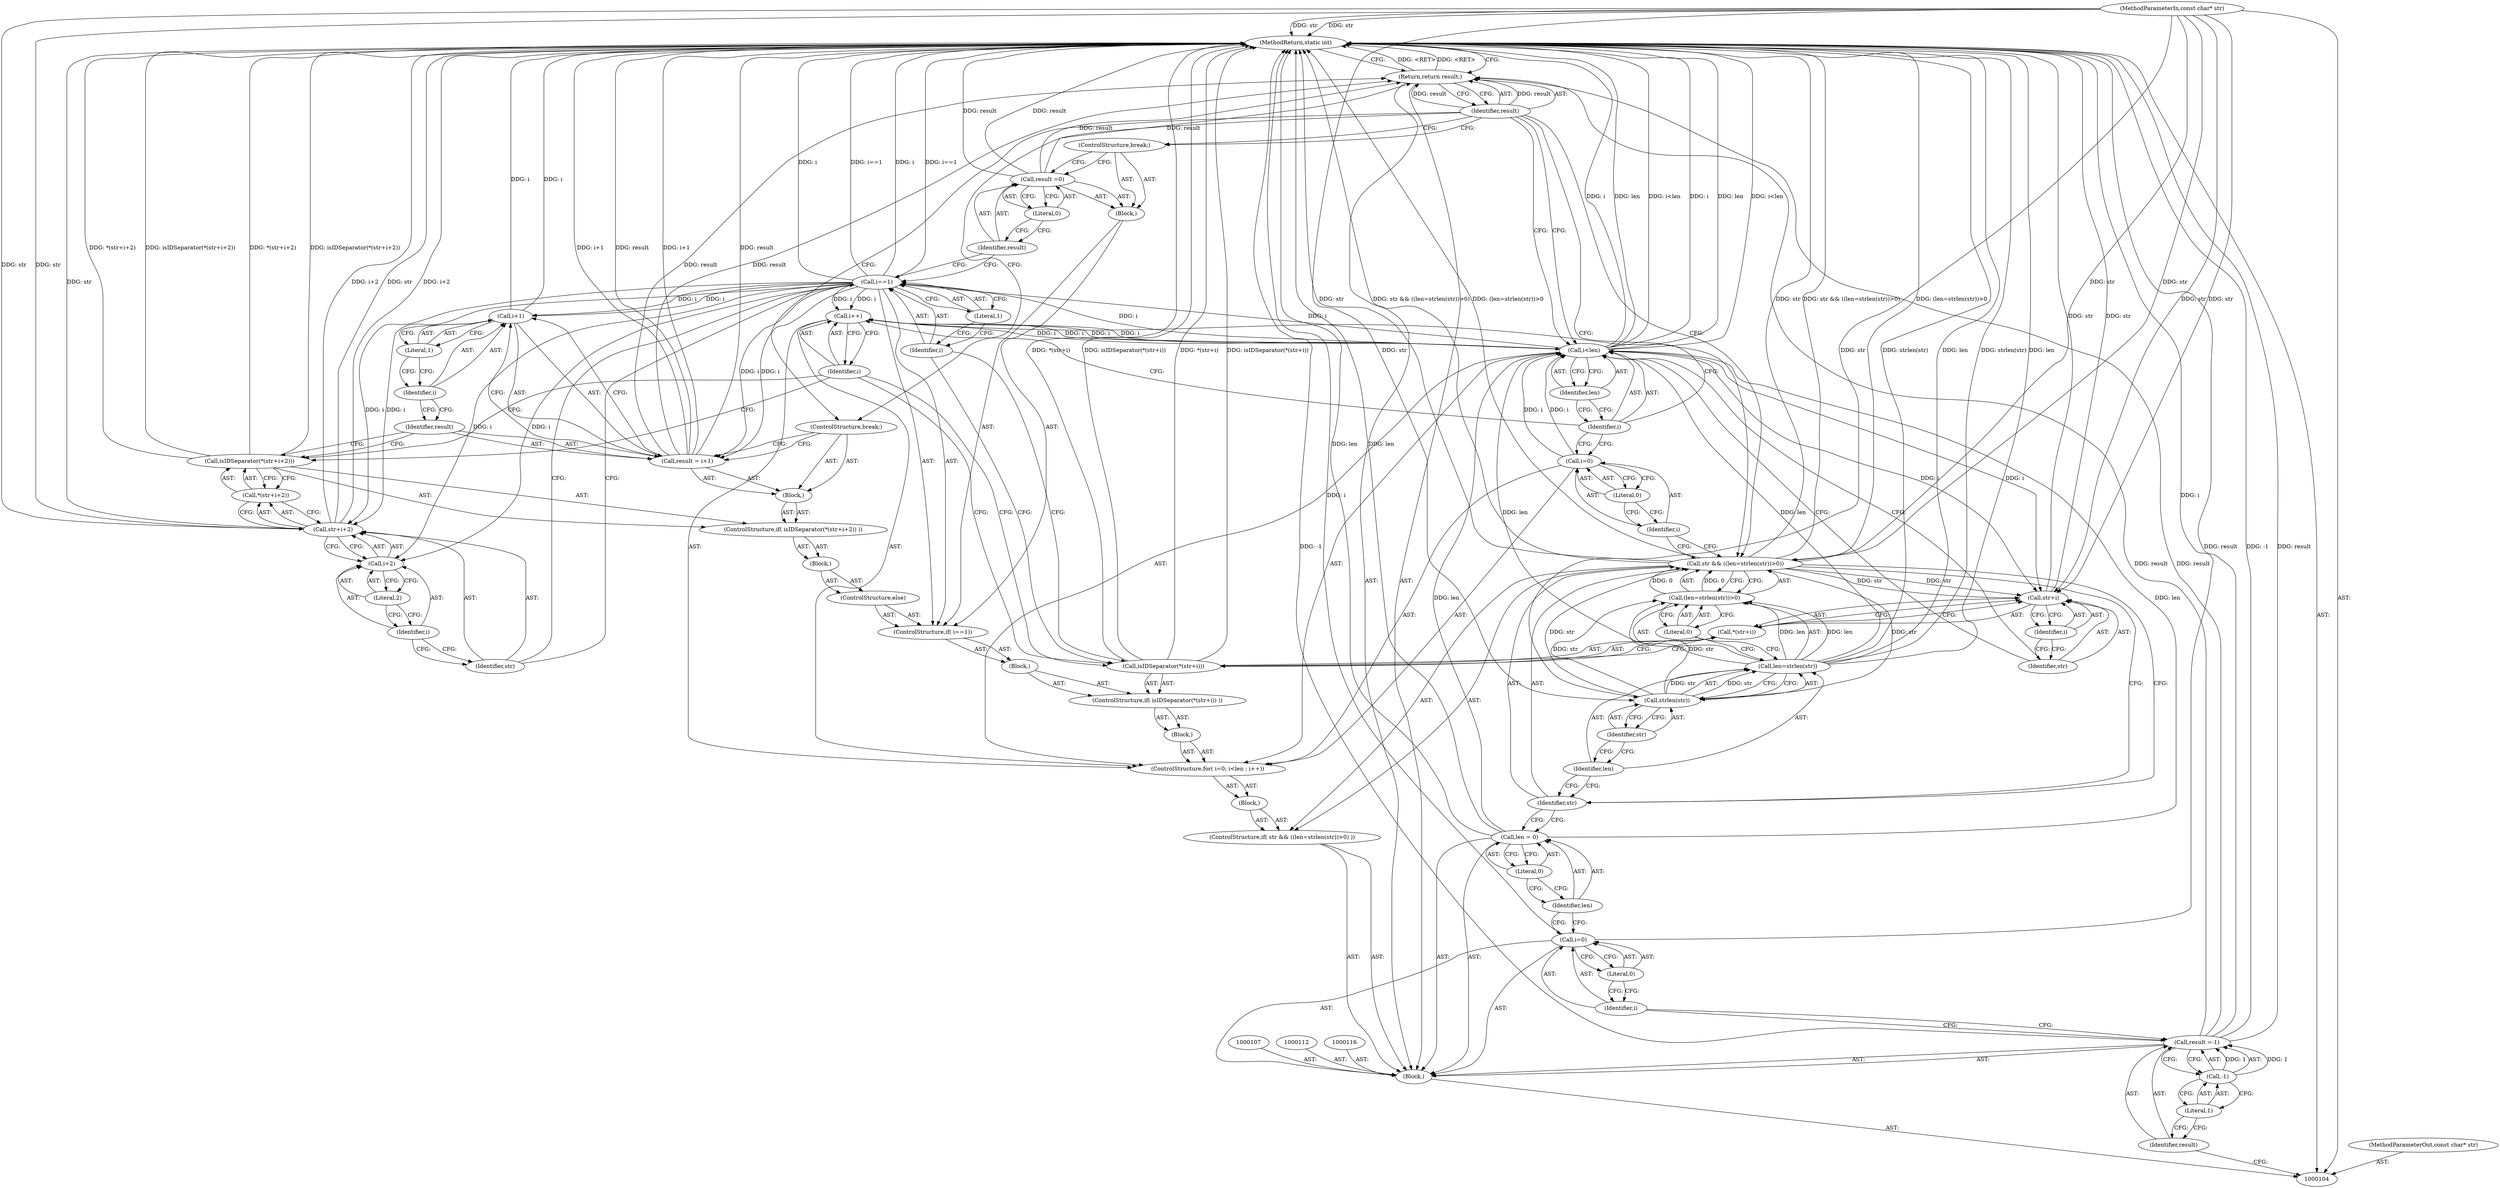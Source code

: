 digraph "0_php-src_97eff7eb57fc2320c267a949cffd622c38712484?w=1_19" {
"1000175" [label="(MethodReturn,static int)"];
"1000105" [label="(MethodParameterIn,const char* str)"];
"1000231" [label="(MethodParameterOut,const char* str)"];
"1000150" [label="(Literal,1)"];
"1000151" [label="(Block,)"];
"1000147" [label="(ControlStructure,if( i==1))"];
"1000148" [label="(Call,i==1)"];
"1000149" [label="(Identifier,i)"];
"1000154" [label="(Literal,0)"];
"1000152" [label="(Call,result =0)"];
"1000153" [label="(Identifier,result)"];
"1000155" [label="(ControlStructure,break;)"];
"1000157" [label="(Block,)"];
"1000156" [label="(ControlStructure,else)"];
"1000160" [label="(Call,*(str+i+2))"];
"1000161" [label="(Call,str+i+2)"];
"1000162" [label="(Identifier,str)"];
"1000163" [label="(Call,i+2)"];
"1000164" [label="(Identifier,i)"];
"1000165" [label="(Literal,2)"];
"1000166" [label="(Block,)"];
"1000158" [label="(ControlStructure,if( isIDSeparator(*(str+i+2)) ))"];
"1000159" [label="(Call,isIDSeparator(*(str+i+2)))"];
"1000169" [label="(Call,i+1)"];
"1000170" [label="(Identifier,i)"];
"1000171" [label="(Literal,1)"];
"1000167" [label="(Call,result = i+1)"];
"1000168" [label="(Identifier,result)"];
"1000172" [label="(ControlStructure,break;)"];
"1000106" [label="(Block,)"];
"1000173" [label="(Return,return result;)"];
"1000174" [label="(Identifier,result)"];
"1000110" [label="(Call,-1)"];
"1000111" [label="(Literal,1)"];
"1000108" [label="(Call,result =-1)"];
"1000109" [label="(Identifier,result)"];
"1000113" [label="(Call,i=0)"];
"1000114" [label="(Identifier,i)"];
"1000115" [label="(Literal,0)"];
"1000119" [label="(Literal,0)"];
"1000117" [label="(Call,len = 0)"];
"1000118" [label="(Identifier,len)"];
"1000123" [label="(Call,(len=strlen(str))>0)"];
"1000124" [label="(Call,len=strlen(str))"];
"1000125" [label="(Identifier,len)"];
"1000126" [label="(Call,strlen(str))"];
"1000120" [label="(ControlStructure,if( str && ((len=strlen(str))>0) ))"];
"1000127" [label="(Identifier,str)"];
"1000128" [label="(Literal,0)"];
"1000129" [label="(Block,)"];
"1000121" [label="(Call,str && ((len=strlen(str))>0))"];
"1000122" [label="(Identifier,str)"];
"1000133" [label="(Literal,0)"];
"1000134" [label="(Call,i<len)"];
"1000135" [label="(Identifier,i)"];
"1000136" [label="(Identifier,len)"];
"1000137" [label="(Call,i++)"];
"1000138" [label="(Identifier,i)"];
"1000139" [label="(Block,)"];
"1000130" [label="(ControlStructure,for( i=0; i<len ; i++))"];
"1000131" [label="(Call,i=0)"];
"1000132" [label="(Identifier,i)"];
"1000142" [label="(Call,*(str+i))"];
"1000143" [label="(Call,str+i)"];
"1000144" [label="(Identifier,str)"];
"1000145" [label="(Identifier,i)"];
"1000146" [label="(Block,)"];
"1000140" [label="(ControlStructure,if( isIDSeparator(*(str+i)) ))"];
"1000141" [label="(Call,isIDSeparator(*(str+i)))"];
"1000175" -> "1000104"  [label="AST: "];
"1000175" -> "1000173"  [label="CFG: "];
"1000173" -> "1000175"  [label="DDG: <RET>"];
"1000141" -> "1000175"  [label="DDG: *(str+i)"];
"1000141" -> "1000175"  [label="DDG: isIDSeparator(*(str+i))"];
"1000124" -> "1000175"  [label="DDG: len"];
"1000124" -> "1000175"  [label="DDG: strlen(str)"];
"1000167" -> "1000175"  [label="DDG: i+1"];
"1000167" -> "1000175"  [label="DDG: result"];
"1000105" -> "1000175"  [label="DDG: str"];
"1000121" -> "1000175"  [label="DDG: str && ((len=strlen(str))>0)"];
"1000121" -> "1000175"  [label="DDG: (len=strlen(str))>0"];
"1000121" -> "1000175"  [label="DDG: str"];
"1000152" -> "1000175"  [label="DDG: result"];
"1000117" -> "1000175"  [label="DDG: len"];
"1000169" -> "1000175"  [label="DDG: i"];
"1000159" -> "1000175"  [label="DDG: isIDSeparator(*(str+i+2))"];
"1000159" -> "1000175"  [label="DDG: *(str+i+2)"];
"1000113" -> "1000175"  [label="DDG: i"];
"1000143" -> "1000175"  [label="DDG: str"];
"1000134" -> "1000175"  [label="DDG: i<len"];
"1000134" -> "1000175"  [label="DDG: i"];
"1000134" -> "1000175"  [label="DDG: len"];
"1000148" -> "1000175"  [label="DDG: i"];
"1000148" -> "1000175"  [label="DDG: i==1"];
"1000108" -> "1000175"  [label="DDG: -1"];
"1000108" -> "1000175"  [label="DDG: result"];
"1000161" -> "1000175"  [label="DDG: i+2"];
"1000161" -> "1000175"  [label="DDG: str"];
"1000105" -> "1000104"  [label="AST: "];
"1000105" -> "1000175"  [label="DDG: str"];
"1000105" -> "1000121"  [label="DDG: str"];
"1000105" -> "1000126"  [label="DDG: str"];
"1000105" -> "1000143"  [label="DDG: str"];
"1000105" -> "1000161"  [label="DDG: str"];
"1000231" -> "1000104"  [label="AST: "];
"1000150" -> "1000148"  [label="AST: "];
"1000150" -> "1000149"  [label="CFG: "];
"1000148" -> "1000150"  [label="CFG: "];
"1000151" -> "1000147"  [label="AST: "];
"1000152" -> "1000151"  [label="AST: "];
"1000155" -> "1000151"  [label="AST: "];
"1000147" -> "1000146"  [label="AST: "];
"1000148" -> "1000147"  [label="AST: "];
"1000151" -> "1000147"  [label="AST: "];
"1000156" -> "1000147"  [label="AST: "];
"1000148" -> "1000147"  [label="AST: "];
"1000148" -> "1000150"  [label="CFG: "];
"1000149" -> "1000148"  [label="AST: "];
"1000150" -> "1000148"  [label="AST: "];
"1000153" -> "1000148"  [label="CFG: "];
"1000162" -> "1000148"  [label="CFG: "];
"1000148" -> "1000175"  [label="DDG: i"];
"1000148" -> "1000175"  [label="DDG: i==1"];
"1000148" -> "1000137"  [label="DDG: i"];
"1000134" -> "1000148"  [label="DDG: i"];
"1000148" -> "1000161"  [label="DDG: i"];
"1000148" -> "1000163"  [label="DDG: i"];
"1000148" -> "1000167"  [label="DDG: i"];
"1000148" -> "1000169"  [label="DDG: i"];
"1000149" -> "1000148"  [label="AST: "];
"1000149" -> "1000141"  [label="CFG: "];
"1000150" -> "1000149"  [label="CFG: "];
"1000154" -> "1000152"  [label="AST: "];
"1000154" -> "1000153"  [label="CFG: "];
"1000152" -> "1000154"  [label="CFG: "];
"1000152" -> "1000151"  [label="AST: "];
"1000152" -> "1000154"  [label="CFG: "];
"1000153" -> "1000152"  [label="AST: "];
"1000154" -> "1000152"  [label="AST: "];
"1000155" -> "1000152"  [label="CFG: "];
"1000152" -> "1000175"  [label="DDG: result"];
"1000152" -> "1000173"  [label="DDG: result"];
"1000153" -> "1000152"  [label="AST: "];
"1000153" -> "1000148"  [label="CFG: "];
"1000154" -> "1000153"  [label="CFG: "];
"1000155" -> "1000151"  [label="AST: "];
"1000155" -> "1000152"  [label="CFG: "];
"1000174" -> "1000155"  [label="CFG: "];
"1000157" -> "1000156"  [label="AST: "];
"1000158" -> "1000157"  [label="AST: "];
"1000156" -> "1000147"  [label="AST: "];
"1000157" -> "1000156"  [label="AST: "];
"1000160" -> "1000159"  [label="AST: "];
"1000160" -> "1000161"  [label="CFG: "];
"1000161" -> "1000160"  [label="AST: "];
"1000159" -> "1000160"  [label="CFG: "];
"1000161" -> "1000160"  [label="AST: "];
"1000161" -> "1000163"  [label="CFG: "];
"1000162" -> "1000161"  [label="AST: "];
"1000163" -> "1000161"  [label="AST: "];
"1000160" -> "1000161"  [label="CFG: "];
"1000161" -> "1000175"  [label="DDG: i+2"];
"1000161" -> "1000175"  [label="DDG: str"];
"1000105" -> "1000161"  [label="DDG: str"];
"1000148" -> "1000161"  [label="DDG: i"];
"1000162" -> "1000161"  [label="AST: "];
"1000162" -> "1000148"  [label="CFG: "];
"1000164" -> "1000162"  [label="CFG: "];
"1000163" -> "1000161"  [label="AST: "];
"1000163" -> "1000165"  [label="CFG: "];
"1000164" -> "1000163"  [label="AST: "];
"1000165" -> "1000163"  [label="AST: "];
"1000161" -> "1000163"  [label="CFG: "];
"1000148" -> "1000163"  [label="DDG: i"];
"1000164" -> "1000163"  [label="AST: "];
"1000164" -> "1000162"  [label="CFG: "];
"1000165" -> "1000164"  [label="CFG: "];
"1000165" -> "1000163"  [label="AST: "];
"1000165" -> "1000164"  [label="CFG: "];
"1000163" -> "1000165"  [label="CFG: "];
"1000166" -> "1000158"  [label="AST: "];
"1000167" -> "1000166"  [label="AST: "];
"1000172" -> "1000166"  [label="AST: "];
"1000158" -> "1000157"  [label="AST: "];
"1000159" -> "1000158"  [label="AST: "];
"1000166" -> "1000158"  [label="AST: "];
"1000159" -> "1000158"  [label="AST: "];
"1000159" -> "1000160"  [label="CFG: "];
"1000160" -> "1000159"  [label="AST: "];
"1000168" -> "1000159"  [label="CFG: "];
"1000138" -> "1000159"  [label="CFG: "];
"1000159" -> "1000175"  [label="DDG: isIDSeparator(*(str+i+2))"];
"1000159" -> "1000175"  [label="DDG: *(str+i+2)"];
"1000169" -> "1000167"  [label="AST: "];
"1000169" -> "1000171"  [label="CFG: "];
"1000170" -> "1000169"  [label="AST: "];
"1000171" -> "1000169"  [label="AST: "];
"1000167" -> "1000169"  [label="CFG: "];
"1000169" -> "1000175"  [label="DDG: i"];
"1000148" -> "1000169"  [label="DDG: i"];
"1000170" -> "1000169"  [label="AST: "];
"1000170" -> "1000168"  [label="CFG: "];
"1000171" -> "1000170"  [label="CFG: "];
"1000171" -> "1000169"  [label="AST: "];
"1000171" -> "1000170"  [label="CFG: "];
"1000169" -> "1000171"  [label="CFG: "];
"1000167" -> "1000166"  [label="AST: "];
"1000167" -> "1000169"  [label="CFG: "];
"1000168" -> "1000167"  [label="AST: "];
"1000169" -> "1000167"  [label="AST: "];
"1000172" -> "1000167"  [label="CFG: "];
"1000167" -> "1000175"  [label="DDG: i+1"];
"1000167" -> "1000175"  [label="DDG: result"];
"1000148" -> "1000167"  [label="DDG: i"];
"1000167" -> "1000173"  [label="DDG: result"];
"1000168" -> "1000167"  [label="AST: "];
"1000168" -> "1000159"  [label="CFG: "];
"1000170" -> "1000168"  [label="CFG: "];
"1000172" -> "1000166"  [label="AST: "];
"1000172" -> "1000167"  [label="CFG: "];
"1000174" -> "1000172"  [label="CFG: "];
"1000106" -> "1000104"  [label="AST: "];
"1000107" -> "1000106"  [label="AST: "];
"1000108" -> "1000106"  [label="AST: "];
"1000112" -> "1000106"  [label="AST: "];
"1000113" -> "1000106"  [label="AST: "];
"1000116" -> "1000106"  [label="AST: "];
"1000117" -> "1000106"  [label="AST: "];
"1000120" -> "1000106"  [label="AST: "];
"1000173" -> "1000106"  [label="AST: "];
"1000173" -> "1000106"  [label="AST: "];
"1000173" -> "1000174"  [label="CFG: "];
"1000174" -> "1000173"  [label="AST: "];
"1000175" -> "1000173"  [label="CFG: "];
"1000173" -> "1000175"  [label="DDG: <RET>"];
"1000174" -> "1000173"  [label="DDG: result"];
"1000167" -> "1000173"  [label="DDG: result"];
"1000152" -> "1000173"  [label="DDG: result"];
"1000108" -> "1000173"  [label="DDG: result"];
"1000174" -> "1000173"  [label="AST: "];
"1000174" -> "1000134"  [label="CFG: "];
"1000174" -> "1000155"  [label="CFG: "];
"1000174" -> "1000172"  [label="CFG: "];
"1000174" -> "1000121"  [label="CFG: "];
"1000173" -> "1000174"  [label="CFG: "];
"1000174" -> "1000173"  [label="DDG: result"];
"1000110" -> "1000108"  [label="AST: "];
"1000110" -> "1000111"  [label="CFG: "];
"1000111" -> "1000110"  [label="AST: "];
"1000108" -> "1000110"  [label="CFG: "];
"1000110" -> "1000108"  [label="DDG: 1"];
"1000111" -> "1000110"  [label="AST: "];
"1000111" -> "1000109"  [label="CFG: "];
"1000110" -> "1000111"  [label="CFG: "];
"1000108" -> "1000106"  [label="AST: "];
"1000108" -> "1000110"  [label="CFG: "];
"1000109" -> "1000108"  [label="AST: "];
"1000110" -> "1000108"  [label="AST: "];
"1000114" -> "1000108"  [label="CFG: "];
"1000108" -> "1000175"  [label="DDG: -1"];
"1000108" -> "1000175"  [label="DDG: result"];
"1000110" -> "1000108"  [label="DDG: 1"];
"1000108" -> "1000173"  [label="DDG: result"];
"1000109" -> "1000108"  [label="AST: "];
"1000109" -> "1000104"  [label="CFG: "];
"1000111" -> "1000109"  [label="CFG: "];
"1000113" -> "1000106"  [label="AST: "];
"1000113" -> "1000115"  [label="CFG: "];
"1000114" -> "1000113"  [label="AST: "];
"1000115" -> "1000113"  [label="AST: "];
"1000118" -> "1000113"  [label="CFG: "];
"1000113" -> "1000175"  [label="DDG: i"];
"1000114" -> "1000113"  [label="AST: "];
"1000114" -> "1000108"  [label="CFG: "];
"1000115" -> "1000114"  [label="CFG: "];
"1000115" -> "1000113"  [label="AST: "];
"1000115" -> "1000114"  [label="CFG: "];
"1000113" -> "1000115"  [label="CFG: "];
"1000119" -> "1000117"  [label="AST: "];
"1000119" -> "1000118"  [label="CFG: "];
"1000117" -> "1000119"  [label="CFG: "];
"1000117" -> "1000106"  [label="AST: "];
"1000117" -> "1000119"  [label="CFG: "];
"1000118" -> "1000117"  [label="AST: "];
"1000119" -> "1000117"  [label="AST: "];
"1000122" -> "1000117"  [label="CFG: "];
"1000117" -> "1000175"  [label="DDG: len"];
"1000117" -> "1000134"  [label="DDG: len"];
"1000118" -> "1000117"  [label="AST: "];
"1000118" -> "1000113"  [label="CFG: "];
"1000119" -> "1000118"  [label="CFG: "];
"1000123" -> "1000121"  [label="AST: "];
"1000123" -> "1000128"  [label="CFG: "];
"1000124" -> "1000123"  [label="AST: "];
"1000128" -> "1000123"  [label="AST: "];
"1000121" -> "1000123"  [label="CFG: "];
"1000123" -> "1000121"  [label="DDG: 0"];
"1000124" -> "1000123"  [label="DDG: len"];
"1000126" -> "1000123"  [label="DDG: str"];
"1000124" -> "1000123"  [label="AST: "];
"1000124" -> "1000126"  [label="CFG: "];
"1000125" -> "1000124"  [label="AST: "];
"1000126" -> "1000124"  [label="AST: "];
"1000128" -> "1000124"  [label="CFG: "];
"1000124" -> "1000175"  [label="DDG: len"];
"1000124" -> "1000175"  [label="DDG: strlen(str)"];
"1000124" -> "1000123"  [label="DDG: len"];
"1000126" -> "1000124"  [label="DDG: str"];
"1000124" -> "1000134"  [label="DDG: len"];
"1000125" -> "1000124"  [label="AST: "];
"1000125" -> "1000122"  [label="CFG: "];
"1000127" -> "1000125"  [label="CFG: "];
"1000126" -> "1000124"  [label="AST: "];
"1000126" -> "1000127"  [label="CFG: "];
"1000127" -> "1000126"  [label="AST: "];
"1000124" -> "1000126"  [label="CFG: "];
"1000126" -> "1000121"  [label="DDG: str"];
"1000126" -> "1000123"  [label="DDG: str"];
"1000126" -> "1000124"  [label="DDG: str"];
"1000105" -> "1000126"  [label="DDG: str"];
"1000120" -> "1000106"  [label="AST: "];
"1000121" -> "1000120"  [label="AST: "];
"1000129" -> "1000120"  [label="AST: "];
"1000127" -> "1000126"  [label="AST: "];
"1000127" -> "1000125"  [label="CFG: "];
"1000126" -> "1000127"  [label="CFG: "];
"1000128" -> "1000123"  [label="AST: "];
"1000128" -> "1000124"  [label="CFG: "];
"1000123" -> "1000128"  [label="CFG: "];
"1000129" -> "1000120"  [label="AST: "];
"1000130" -> "1000129"  [label="AST: "];
"1000121" -> "1000120"  [label="AST: "];
"1000121" -> "1000122"  [label="CFG: "];
"1000121" -> "1000123"  [label="CFG: "];
"1000122" -> "1000121"  [label="AST: "];
"1000123" -> "1000121"  [label="AST: "];
"1000132" -> "1000121"  [label="CFG: "];
"1000174" -> "1000121"  [label="CFG: "];
"1000121" -> "1000175"  [label="DDG: str && ((len=strlen(str))>0)"];
"1000121" -> "1000175"  [label="DDG: (len=strlen(str))>0"];
"1000121" -> "1000175"  [label="DDG: str"];
"1000126" -> "1000121"  [label="DDG: str"];
"1000105" -> "1000121"  [label="DDG: str"];
"1000123" -> "1000121"  [label="DDG: 0"];
"1000121" -> "1000143"  [label="DDG: str"];
"1000122" -> "1000121"  [label="AST: "];
"1000122" -> "1000117"  [label="CFG: "];
"1000125" -> "1000122"  [label="CFG: "];
"1000121" -> "1000122"  [label="CFG: "];
"1000133" -> "1000131"  [label="AST: "];
"1000133" -> "1000132"  [label="CFG: "];
"1000131" -> "1000133"  [label="CFG: "];
"1000134" -> "1000130"  [label="AST: "];
"1000134" -> "1000136"  [label="CFG: "];
"1000135" -> "1000134"  [label="AST: "];
"1000136" -> "1000134"  [label="AST: "];
"1000144" -> "1000134"  [label="CFG: "];
"1000174" -> "1000134"  [label="CFG: "];
"1000134" -> "1000175"  [label="DDG: i<len"];
"1000134" -> "1000175"  [label="DDG: i"];
"1000134" -> "1000175"  [label="DDG: len"];
"1000131" -> "1000134"  [label="DDG: i"];
"1000137" -> "1000134"  [label="DDG: i"];
"1000124" -> "1000134"  [label="DDG: len"];
"1000117" -> "1000134"  [label="DDG: len"];
"1000134" -> "1000137"  [label="DDG: i"];
"1000134" -> "1000143"  [label="DDG: i"];
"1000134" -> "1000148"  [label="DDG: i"];
"1000135" -> "1000134"  [label="AST: "];
"1000135" -> "1000131"  [label="CFG: "];
"1000135" -> "1000137"  [label="CFG: "];
"1000136" -> "1000135"  [label="CFG: "];
"1000136" -> "1000134"  [label="AST: "];
"1000136" -> "1000135"  [label="CFG: "];
"1000134" -> "1000136"  [label="CFG: "];
"1000137" -> "1000130"  [label="AST: "];
"1000137" -> "1000138"  [label="CFG: "];
"1000138" -> "1000137"  [label="AST: "];
"1000135" -> "1000137"  [label="CFG: "];
"1000137" -> "1000134"  [label="DDG: i"];
"1000148" -> "1000137"  [label="DDG: i"];
"1000134" -> "1000137"  [label="DDG: i"];
"1000138" -> "1000137"  [label="AST: "];
"1000138" -> "1000159"  [label="CFG: "];
"1000138" -> "1000141"  [label="CFG: "];
"1000137" -> "1000138"  [label="CFG: "];
"1000139" -> "1000130"  [label="AST: "];
"1000140" -> "1000139"  [label="AST: "];
"1000130" -> "1000129"  [label="AST: "];
"1000131" -> "1000130"  [label="AST: "];
"1000134" -> "1000130"  [label="AST: "];
"1000137" -> "1000130"  [label="AST: "];
"1000139" -> "1000130"  [label="AST: "];
"1000131" -> "1000130"  [label="AST: "];
"1000131" -> "1000133"  [label="CFG: "];
"1000132" -> "1000131"  [label="AST: "];
"1000133" -> "1000131"  [label="AST: "];
"1000135" -> "1000131"  [label="CFG: "];
"1000131" -> "1000134"  [label="DDG: i"];
"1000132" -> "1000131"  [label="AST: "];
"1000132" -> "1000121"  [label="CFG: "];
"1000133" -> "1000132"  [label="CFG: "];
"1000142" -> "1000141"  [label="AST: "];
"1000142" -> "1000143"  [label="CFG: "];
"1000143" -> "1000142"  [label="AST: "];
"1000141" -> "1000142"  [label="CFG: "];
"1000143" -> "1000142"  [label="AST: "];
"1000143" -> "1000145"  [label="CFG: "];
"1000144" -> "1000143"  [label="AST: "];
"1000145" -> "1000143"  [label="AST: "];
"1000142" -> "1000143"  [label="CFG: "];
"1000143" -> "1000175"  [label="DDG: str"];
"1000121" -> "1000143"  [label="DDG: str"];
"1000105" -> "1000143"  [label="DDG: str"];
"1000134" -> "1000143"  [label="DDG: i"];
"1000144" -> "1000143"  [label="AST: "];
"1000144" -> "1000134"  [label="CFG: "];
"1000145" -> "1000144"  [label="CFG: "];
"1000145" -> "1000143"  [label="AST: "];
"1000145" -> "1000144"  [label="CFG: "];
"1000143" -> "1000145"  [label="CFG: "];
"1000146" -> "1000140"  [label="AST: "];
"1000147" -> "1000146"  [label="AST: "];
"1000140" -> "1000139"  [label="AST: "];
"1000141" -> "1000140"  [label="AST: "];
"1000146" -> "1000140"  [label="AST: "];
"1000141" -> "1000140"  [label="AST: "];
"1000141" -> "1000142"  [label="CFG: "];
"1000142" -> "1000141"  [label="AST: "];
"1000149" -> "1000141"  [label="CFG: "];
"1000138" -> "1000141"  [label="CFG: "];
"1000141" -> "1000175"  [label="DDG: *(str+i)"];
"1000141" -> "1000175"  [label="DDG: isIDSeparator(*(str+i))"];
}
